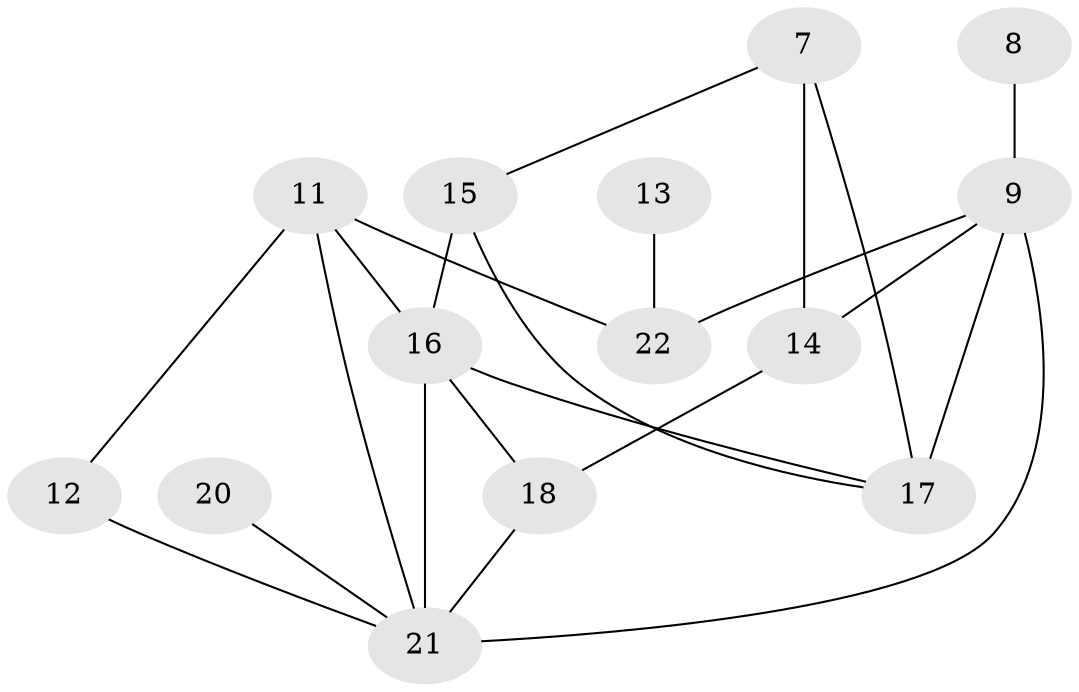 // original degree distribution, {2: 0.2876712328767123, 4: 0.0821917808219178, 5: 0.0821917808219178, 1: 0.2602739726027397, 3: 0.1643835616438356, 0: 0.0821917808219178, 6: 0.0273972602739726, 7: 0.0136986301369863}
// Generated by graph-tools (version 1.1) at 2025/35/03/04/25 23:35:53]
// undirected, 14 vertices, 22 edges
graph export_dot {
  node [color=gray90,style=filled];
  7;
  8;
  9;
  11;
  12;
  13;
  14;
  15;
  16;
  17;
  18;
  20;
  21;
  22;
  7 -- 14 [weight=1.0];
  7 -- 15 [weight=1.0];
  7 -- 17 [weight=1.0];
  8 -- 9 [weight=2.0];
  9 -- 14 [weight=1.0];
  9 -- 17 [weight=2.0];
  9 -- 21 [weight=1.0];
  9 -- 22 [weight=1.0];
  11 -- 12 [weight=1.0];
  11 -- 16 [weight=1.0];
  11 -- 21 [weight=1.0];
  11 -- 22 [weight=1.0];
  12 -- 21 [weight=1.0];
  13 -- 22 [weight=1.0];
  14 -- 18 [weight=1.0];
  15 -- 16 [weight=3.0];
  15 -- 17 [weight=1.0];
  16 -- 17 [weight=1.0];
  16 -- 18 [weight=1.0];
  16 -- 21 [weight=5.0];
  18 -- 21 [weight=1.0];
  20 -- 21 [weight=1.0];
}
